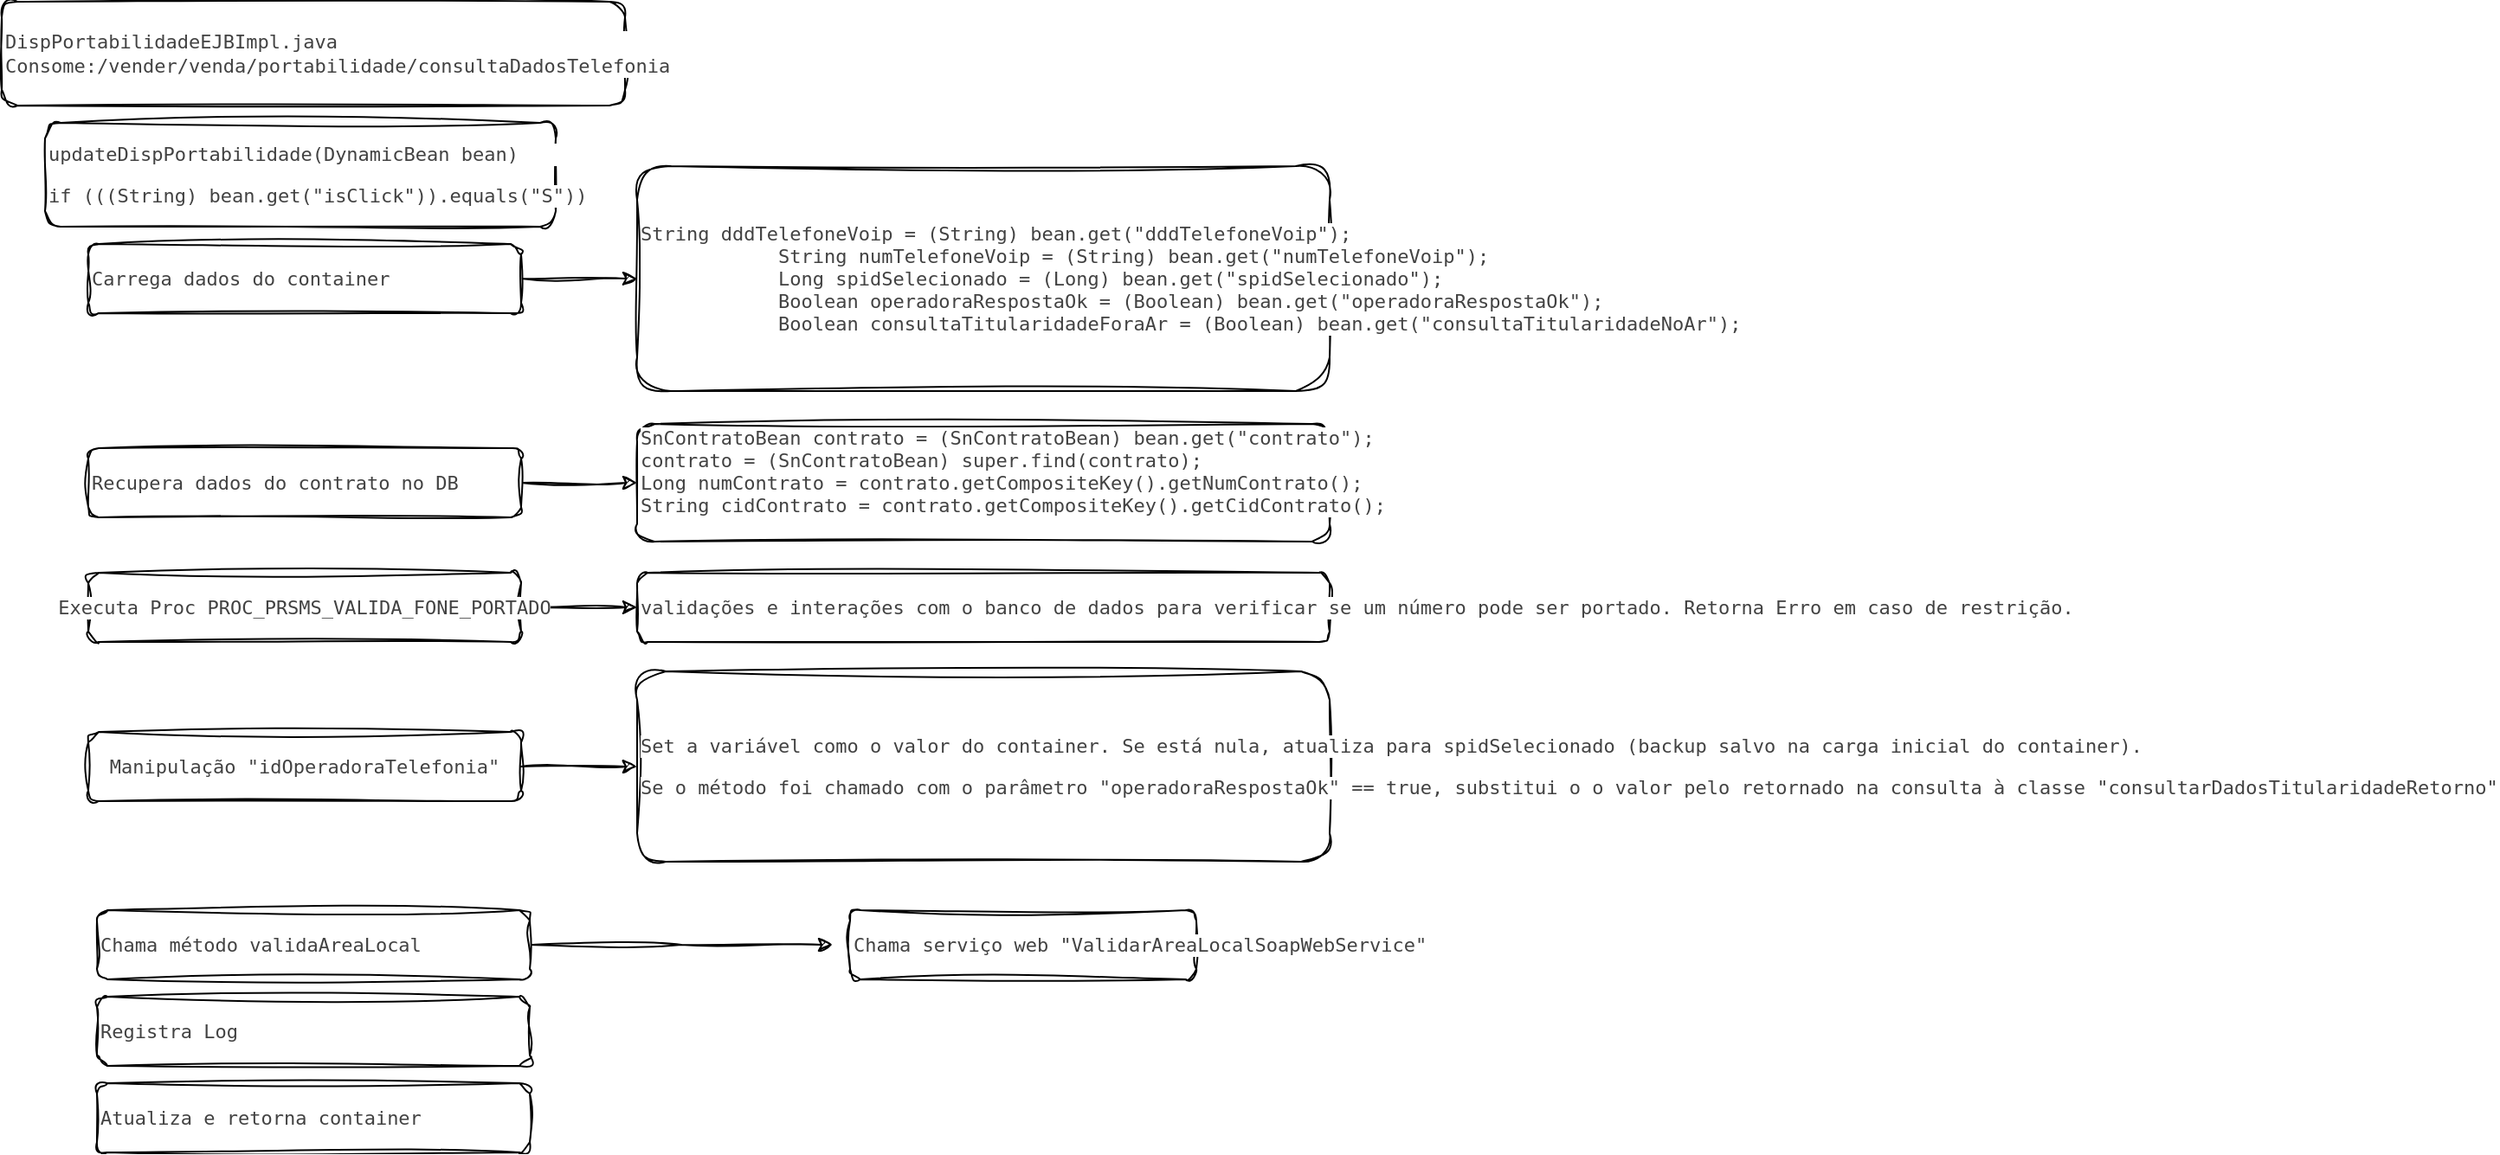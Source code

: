<mxfile version="24.9.2">
  <diagram name="Página-1" id="NA0iOw3Dosm294sdDX1Z">
    <mxGraphModel dx="1781" dy="566" grid="1" gridSize="10" guides="1" tooltips="1" connect="1" arrows="1" fold="1" page="1" pageScale="1" pageWidth="827" pageHeight="1169" math="0" shadow="0">
      <root>
        <mxCell id="0" />
        <mxCell id="1" parent="0" />
        <mxCell id="0h3wnooJiqVJj6Soy01k-1" value="&lt;pre style=&quot;cursor: auto; user-select: text; text-wrap-mode: wrap; color: rgb(66, 66, 66); background-color: rgb(255, 255, 255);&quot; class=&quot;vC7TJ allowTextSelection&quot;&gt;DispPortabilidadeEJBImpl.java&lt;br&gt;Consome:/vender/venda/portabilidade/consultaDadosTelefonia&lt;/pre&gt;" style="rounded=1;whiteSpace=wrap;html=1;sketch=1;hachureGap=4;jiggle=2;curveFitting=1;fontFamily=Architects Daughter;fontSource=https%3A%2F%2Ffonts.googleapis.com%2Fcss%3Ffamily%3DArchitects%2BDaughter;fontSize=11;align=left;" parent="1" vertex="1">
          <mxGeometry x="-780" y="10" width="360" height="60" as="geometry" />
        </mxCell>
        <mxCell id="0h3wnooJiqVJj6Soy01k-2" value="&lt;pre style=&quot;cursor: auto; user-select: text; text-wrap-mode: wrap; color: rgb(66, 66, 66); background-color: rgb(255, 255, 255);&quot; class=&quot;vC7TJ allowTextSelection&quot;&gt;updateDispPortabilidade(DynamicBean bean)&lt;/pre&gt;&lt;pre style=&quot;cursor: auto; user-select: text; background-color: rgb(255, 255, 255);&quot; class=&quot;vC7TJ allowTextSelection&quot;&gt;&lt;font color=&quot;#424242&quot;&gt;&lt;span style=&quot;text-wrap-mode: wrap;&quot;&gt;if (((String) bean.get(&quot;isClick&quot;)).equals(&quot;S&quot;))&lt;/span&gt;&lt;/font&gt;&lt;/pre&gt;" style="rounded=1;whiteSpace=wrap;html=1;sketch=1;hachureGap=4;jiggle=2;curveFitting=1;fontFamily=Architects Daughter;fontSource=https%3A%2F%2Ffonts.googleapis.com%2Fcss%3Ffamily%3DArchitects%2BDaughter;fontSize=11;align=left;" parent="1" vertex="1">
          <mxGeometry x="-755" y="80" width="295" height="60" as="geometry" />
        </mxCell>
        <mxCell id="BFVhAXWcCU9h6VFLly8J-7" style="edgeStyle=orthogonalEdgeStyle;rounded=0;sketch=1;hachureGap=4;jiggle=2;curveFitting=1;orthogonalLoop=1;jettySize=auto;html=1;entryX=0;entryY=0.5;entryDx=0;entryDy=0;fontFamily=Architects Daughter;fontSource=https%3A%2F%2Ffonts.googleapis.com%2Fcss%3Ffamily%3DArchitects%2BDaughter;" edge="1" parent="1" source="0h3wnooJiqVJj6Soy01k-3" target="BFVhAXWcCU9h6VFLly8J-6">
          <mxGeometry relative="1" as="geometry" />
        </mxCell>
        <mxCell id="0h3wnooJiqVJj6Soy01k-3" value="&lt;pre style=&quot;cursor: auto; user-select: text; text-wrap-mode: wrap; color: rgb(66, 66, 66); background-color: rgb(255, 255, 255);&quot; class=&quot;vC7TJ allowTextSelection&quot;&gt;Carrega dados do container&lt;/pre&gt;" style="rounded=1;whiteSpace=wrap;html=1;sketch=1;hachureGap=4;jiggle=2;curveFitting=1;fontFamily=Architects Daughter;fontSource=https%3A%2F%2Ffonts.googleapis.com%2Fcss%3Ffamily%3DArchitects%2BDaughter;fontSize=11;align=left;" parent="1" vertex="1">
          <mxGeometry x="-730" y="150" width="250" height="40" as="geometry" />
        </mxCell>
        <mxCell id="BFVhAXWcCU9h6VFLly8J-9" style="edgeStyle=orthogonalEdgeStyle;rounded=0;sketch=1;hachureGap=4;jiggle=2;curveFitting=1;orthogonalLoop=1;jettySize=auto;html=1;entryX=0;entryY=0.5;entryDx=0;entryDy=0;fontFamily=Architects Daughter;fontSource=https%3A%2F%2Ffonts.googleapis.com%2Fcss%3Ffamily%3DArchitects%2BDaughter;" edge="1" parent="1" source="0h3wnooJiqVJj6Soy01k-4" target="BFVhAXWcCU9h6VFLly8J-8">
          <mxGeometry relative="1" as="geometry" />
        </mxCell>
        <mxCell id="0h3wnooJiqVJj6Soy01k-4" value="&lt;pre style=&quot;cursor: auto; user-select: text; text-wrap-mode: wrap; color: rgb(66, 66, 66); background-color: rgb(255, 255, 255);&quot; class=&quot;vC7TJ allowTextSelection&quot;&gt;Recupera dados do contrato no DB&lt;/pre&gt;" style="rounded=1;whiteSpace=wrap;html=1;sketch=1;hachureGap=4;jiggle=2;curveFitting=1;fontFamily=Architects Daughter;fontSource=https%3A%2F%2Ffonts.googleapis.com%2Fcss%3Ffamily%3DArchitects%2BDaughter;fontSize=11;align=left;" parent="1" vertex="1">
          <mxGeometry x="-730" y="268" width="250" height="40" as="geometry" />
        </mxCell>
        <mxCell id="BFVhAXWcCU9h6VFLly8J-11" style="edgeStyle=orthogonalEdgeStyle;rounded=0;sketch=1;hachureGap=4;jiggle=2;curveFitting=1;orthogonalLoop=1;jettySize=auto;html=1;entryX=0;entryY=0.5;entryDx=0;entryDy=0;fontFamily=Architects Daughter;fontSource=https%3A%2F%2Ffonts.googleapis.com%2Fcss%3Ffamily%3DArchitects%2BDaughter;" edge="1" parent="1" source="0h3wnooJiqVJj6Soy01k-5" target="BFVhAXWcCU9h6VFLly8J-10">
          <mxGeometry relative="1" as="geometry" />
        </mxCell>
        <mxCell id="0h3wnooJiqVJj6Soy01k-5" value="&lt;pre class=&quot;vC7TJ allowTextSelection&quot; style=&quot;cursor: auto; user-select: text; text-wrap-mode: wrap; color: rgb(66, 66, 66); text-align: start; background-color: rgb(255, 255, 255);&quot;&gt;Executa Proc PROC_PRSMS_VALIDA_FONE_PORTADO&lt;/pre&gt;" style="rounded=1;whiteSpace=wrap;html=1;sketch=1;hachureGap=4;jiggle=2;curveFitting=1;fontFamily=Architects Daughter;fontSource=https%3A%2F%2Ffonts.googleapis.com%2Fcss%3Ffamily%3DArchitects%2BDaughter;fontSize=11;" parent="1" vertex="1">
          <mxGeometry x="-730" y="340" width="250" height="40" as="geometry" />
        </mxCell>
        <mxCell id="BFVhAXWcCU9h6VFLly8J-4" style="edgeStyle=orthogonalEdgeStyle;rounded=0;sketch=1;hachureGap=4;jiggle=2;curveFitting=1;orthogonalLoop=1;jettySize=auto;html=1;fontFamily=Architects Daughter;fontSource=https%3A%2F%2Ffonts.googleapis.com%2Fcss%3Ffamily%3DArchitects%2BDaughter;" edge="1" parent="1" source="0h3wnooJiqVJj6Soy01k-6">
          <mxGeometry relative="1" as="geometry">
            <mxPoint x="-300" y="555" as="targetPoint" />
          </mxGeometry>
        </mxCell>
        <mxCell id="0h3wnooJiqVJj6Soy01k-6" value="&lt;pre style=&quot;cursor: auto; user-select: text; text-wrap-mode: wrap; color: rgb(66, 66, 66); background-color: rgb(255, 255, 255);&quot; class=&quot;vC7TJ allowTextSelection&quot;&gt;Chama método validaAreaLocal&lt;/pre&gt;" style="rounded=1;whiteSpace=wrap;html=1;sketch=1;hachureGap=4;jiggle=2;curveFitting=1;fontFamily=Architects Daughter;fontSource=https%3A%2F%2Ffonts.googleapis.com%2Fcss%3Ffamily%3DArchitects%2BDaughter;fontSize=11;align=left;" parent="1" vertex="1">
          <mxGeometry x="-725" y="535" width="250" height="40" as="geometry" />
        </mxCell>
        <mxCell id="BFVhAXWcCU9h6VFLly8J-1" value="&lt;pre style=&quot;cursor: auto; user-select: text; text-wrap-mode: wrap; color: rgb(66, 66, 66); background-color: rgb(255, 255, 255);&quot; class=&quot;vC7TJ allowTextSelection&quot;&gt;Registra Log&lt;/pre&gt;" style="rounded=1;whiteSpace=wrap;html=1;sketch=1;hachureGap=4;jiggle=2;curveFitting=1;fontFamily=Architects Daughter;fontSource=https%3A%2F%2Ffonts.googleapis.com%2Fcss%3Ffamily%3DArchitects%2BDaughter;fontSize=11;align=left;" vertex="1" parent="1">
          <mxGeometry x="-725" y="585" width="250" height="40" as="geometry" />
        </mxCell>
        <mxCell id="BFVhAXWcCU9h6VFLly8J-2" value="&lt;pre style=&quot;cursor: auto; user-select: text; text-wrap-mode: wrap; color: rgb(66, 66, 66); background-color: rgb(255, 255, 255);&quot; class=&quot;vC7TJ allowTextSelection&quot;&gt;Atualiza e retorna container&lt;/pre&gt;" style="rounded=1;whiteSpace=wrap;html=1;sketch=1;hachureGap=4;jiggle=2;curveFitting=1;fontFamily=Architects Daughter;fontSource=https%3A%2F%2Ffonts.googleapis.com%2Fcss%3Ffamily%3DArchitects%2BDaughter;fontSize=11;align=left;" vertex="1" parent="1">
          <mxGeometry x="-725" y="635" width="250" height="40" as="geometry" />
        </mxCell>
        <mxCell id="BFVhAXWcCU9h6VFLly8J-5" value="&lt;pre style=&quot;cursor: auto; user-select: text; text-wrap-mode: wrap; color: rgb(66, 66, 66); background-color: rgb(255, 255, 255);&quot; class=&quot;vC7TJ allowTextSelection&quot;&gt;Chama serviço web &quot;ValidarAreaLocalSoapWebService&quot;&lt;/pre&gt;" style="rounded=1;whiteSpace=wrap;html=1;sketch=1;hachureGap=4;jiggle=2;curveFitting=1;fontFamily=Architects Daughter;fontSource=https%3A%2F%2Ffonts.googleapis.com%2Fcss%3Ffamily%3DArchitects%2BDaughter;fontSize=11;align=left;" vertex="1" parent="1">
          <mxGeometry x="-290" y="535" width="200" height="40" as="geometry" />
        </mxCell>
        <mxCell id="BFVhAXWcCU9h6VFLly8J-6" value="&lt;pre style=&quot;cursor: auto; user-select: text; text-wrap-mode: wrap; color: rgb(66, 66, 66); background-color: rgb(255, 255, 255);&quot; class=&quot;vC7TJ allowTextSelection&quot;&gt;String dddTelefoneVoip = (String) bean.get(&quot;dddTelefoneVoip&quot;);&lt;br&gt;            String numTelefoneVoip = (String) bean.get(&quot;numTelefoneVoip&quot;);&lt;br&gt;            Long spidSelecionado = (Long) bean.get(&quot;spidSelecionado&quot;);&lt;br&gt;            Boolean operadoraRespostaOk = (Boolean) bean.get(&quot;operadoraRespostaOk&quot;);&lt;br&gt;            Boolean consultaTitularidadeForaAr = (Boolean) bean.get(&quot;consultaTitularidadeNoAr&quot;);&lt;br&gt;&lt;/pre&gt;" style="rounded=1;whiteSpace=wrap;html=1;sketch=1;hachureGap=4;jiggle=2;curveFitting=1;fontFamily=Architects Daughter;fontSource=https%3A%2F%2Ffonts.googleapis.com%2Fcss%3Ffamily%3DArchitects%2BDaughter;fontSize=11;align=left;" vertex="1" parent="1">
          <mxGeometry x="-413" y="105" width="400" height="130" as="geometry" />
        </mxCell>
        <mxCell id="BFVhAXWcCU9h6VFLly8J-8" value="&lt;pre style=&quot;cursor: auto; user-select: text; background-color: rgb(255, 255, 255);&quot; class=&quot;vC7TJ allowTextSelection&quot;&gt;&lt;font color=&quot;#424242&quot;&gt;&lt;span style=&quot;text-wrap-mode: wrap;&quot;&gt;SnContratoBean contrato = (SnContratoBean) bean.get(&quot;contrato&quot;);&lt;br/&gt;contrato = (SnContratoBean) super.find(contrato);&lt;br/&gt;Long numContrato = contrato.getCompositeKey().getNumContrato();&lt;br/&gt;String cidContrato = contrato.getCompositeKey().getCidContrato();&lt;/span&gt;&lt;/font&gt;&lt;span style=&quot;color: rgb(66, 66, 66); text-wrap-mode: wrap;&quot;&gt;&lt;br/&gt;&lt;/span&gt;&lt;/pre&gt;&lt;div&gt;&lt;br&gt;&lt;/div&gt;" style="rounded=1;whiteSpace=wrap;html=1;sketch=1;hachureGap=4;jiggle=2;curveFitting=1;fontFamily=Architects Daughter;fontSource=https%3A%2F%2Ffonts.googleapis.com%2Fcss%3Ffamily%3DArchitects%2BDaughter;fontSize=11;align=left;" vertex="1" parent="1">
          <mxGeometry x="-413" y="254" width="400" height="68" as="geometry" />
        </mxCell>
        <mxCell id="BFVhAXWcCU9h6VFLly8J-10" value="&lt;pre style=&quot;cursor: auto; user-select: text; background-color: rgb(255, 255, 255);&quot; class=&quot;vC7TJ allowTextSelection&quot;&gt;&lt;font color=&quot;#424242&quot;&gt;&lt;span style=&quot;text-wrap-mode: wrap;&quot;&gt;validações e interações com o banco de dados para verificar se um número pode ser portado. Retorna Erro em caso de restrição.&lt;/span&gt;&lt;/font&gt;&lt;/pre&gt;" style="rounded=1;whiteSpace=wrap;html=1;sketch=1;hachureGap=4;jiggle=2;curveFitting=1;fontFamily=Architects Daughter;fontSource=https%3A%2F%2Ffonts.googleapis.com%2Fcss%3Ffamily%3DArchitects%2BDaughter;fontSize=11;align=left;" vertex="1" parent="1">
          <mxGeometry x="-413" y="340" width="400" height="40" as="geometry" />
        </mxCell>
        <mxCell id="BFVhAXWcCU9h6VFLly8J-12" style="edgeStyle=orthogonalEdgeStyle;rounded=0;sketch=1;hachureGap=4;jiggle=2;curveFitting=1;orthogonalLoop=1;jettySize=auto;html=1;entryX=0;entryY=0.5;entryDx=0;entryDy=0;fontFamily=Architects Daughter;fontSource=https%3A%2F%2Ffonts.googleapis.com%2Fcss%3Ffamily%3DArchitects%2BDaughter;" edge="1" parent="1" source="BFVhAXWcCU9h6VFLly8J-13" target="BFVhAXWcCU9h6VFLly8J-14">
          <mxGeometry relative="1" as="geometry" />
        </mxCell>
        <mxCell id="BFVhAXWcCU9h6VFLly8J-13" value="&lt;pre class=&quot;vC7TJ allowTextSelection&quot; style=&quot;cursor: auto; user-select: text; text-wrap-mode: wrap; color: rgb(66, 66, 66); text-align: start; background-color: rgb(255, 255, 255);&quot;&gt;Manipulação &quot;idOperadoraTelefonia&quot;&lt;/pre&gt;" style="rounded=1;whiteSpace=wrap;html=1;sketch=1;hachureGap=4;jiggle=2;curveFitting=1;fontFamily=Architects Daughter;fontSource=https%3A%2F%2Ffonts.googleapis.com%2Fcss%3Ffamily%3DArchitects%2BDaughter;fontSize=11;" vertex="1" parent="1">
          <mxGeometry x="-730" y="432" width="250" height="40" as="geometry" />
        </mxCell>
        <mxCell id="BFVhAXWcCU9h6VFLly8J-14" value="&lt;pre style=&quot;cursor: auto; user-select: text; background-color: rgb(255, 255, 255);&quot; class=&quot;vC7TJ allowTextSelection&quot;&gt;&lt;font color=&quot;#424242&quot;&gt;&lt;span style=&quot;text-wrap-mode: wrap;&quot;&gt;Set a variável como o valor do container. Se está nula, atualiza para spidSelecionado (backup salvo na carga inicial do container).&lt;/span&gt;&lt;/font&gt;&lt;/pre&gt;&lt;pre style=&quot;cursor: auto; user-select: text; background-color: rgb(255, 255, 255);&quot; class=&quot;vC7TJ allowTextSelection&quot;&gt;&lt;font color=&quot;#424242&quot;&gt;&lt;span style=&quot;text-wrap-mode: wrap;&quot;&gt;Se o método foi chamado com o parâmetro &quot;operadoraRespostaOk&quot; == true, substitui o o valor pelo retornado na consulta à classe &quot;consultarDadosTitularidadeRetorno&quot;&lt;/span&gt;&lt;/font&gt;&lt;/pre&gt;" style="rounded=1;whiteSpace=wrap;html=1;sketch=1;hachureGap=4;jiggle=2;curveFitting=1;fontFamily=Architects Daughter;fontSource=https%3A%2F%2Ffonts.googleapis.com%2Fcss%3Ffamily%3DArchitects%2BDaughter;fontSize=11;align=left;" vertex="1" parent="1">
          <mxGeometry x="-413" y="397" width="400" height="110" as="geometry" />
        </mxCell>
      </root>
    </mxGraphModel>
  </diagram>
</mxfile>
